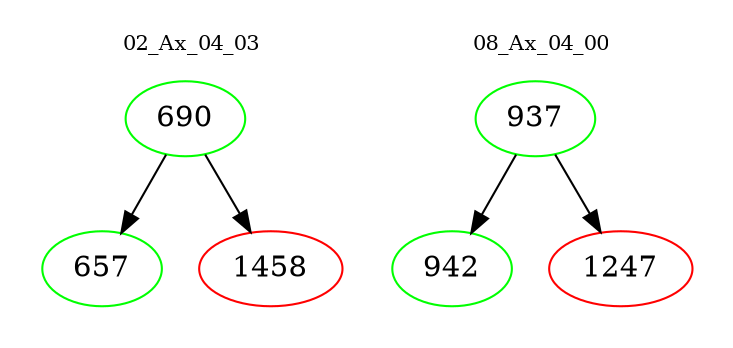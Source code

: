 digraph{
subgraph cluster_0 {
color = white
label = "02_Ax_04_03";
fontsize=10;
T0_690 [label="690", color="green"]
T0_690 -> T0_657 [color="black"]
T0_657 [label="657", color="green"]
T0_690 -> T0_1458 [color="black"]
T0_1458 [label="1458", color="red"]
}
subgraph cluster_1 {
color = white
label = "08_Ax_04_00";
fontsize=10;
T1_937 [label="937", color="green"]
T1_937 -> T1_942 [color="black"]
T1_942 [label="942", color="green"]
T1_937 -> T1_1247 [color="black"]
T1_1247 [label="1247", color="red"]
}
}
